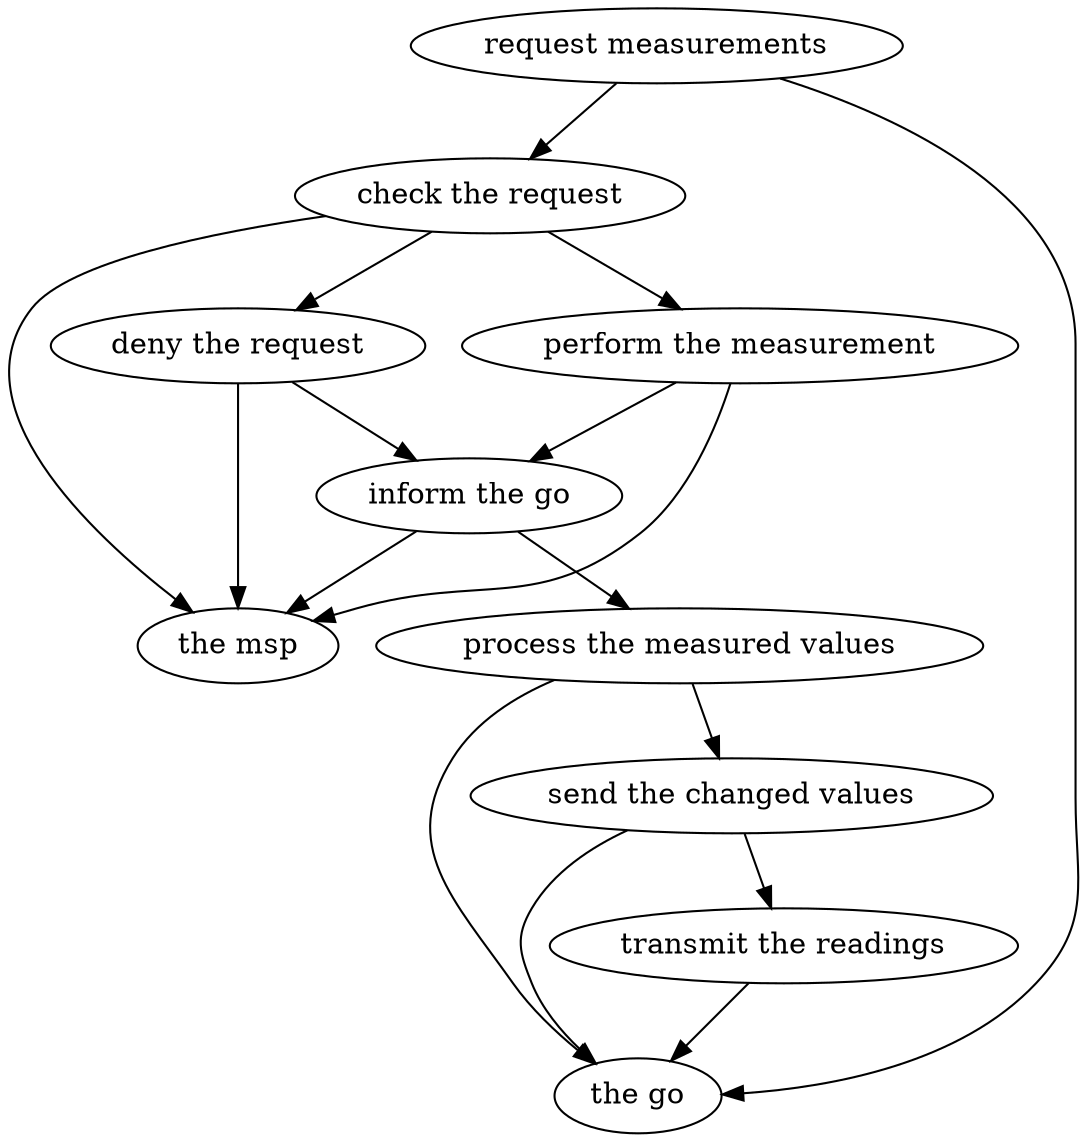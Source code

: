 strict digraph "doc-10.11" {
	graph [name="doc-10.11"];
	"request measurements"	[attrs="{'type': 'Activity', 'label': 'request measurements'}"];
	"check the request"	[attrs="{'type': 'Activity', 'label': 'check the request'}"];
	"request measurements" -> "check the request"	[attrs="{'type': 'flow', 'label': 'flow'}"];
	"the go"	[attrs="{'type': 'Actor', 'label': 'the go'}"];
	"request measurements" -> "the go"	[attrs="{'type': 'actor performer', 'label': 'actor performer'}"];
	"deny the request"	[attrs="{'type': 'Activity', 'label': 'deny the request'}"];
	"check the request" -> "deny the request"	[attrs="{'type': 'flow', 'label': 'flow'}"];
	"perform the measurement"	[attrs="{'type': 'Activity', 'label': 'perform the measurement'}"];
	"check the request" -> "perform the measurement"	[attrs="{'type': 'flow', 'label': 'flow'}"];
	"the msp"	[attrs="{'type': 'Actor', 'label': 'the msp'}"];
	"check the request" -> "the msp"	[attrs="{'type': 'actor performer', 'label': 'actor performer'}"];
	"inform the go"	[attrs="{'type': 'Activity', 'label': 'inform the go'}"];
	"deny the request" -> "inform the go"	[attrs="{'type': 'flow', 'label': 'flow'}"];
	"deny the request" -> "the msp"	[attrs="{'type': 'actor performer', 'label': 'actor performer'}"];
	"perform the measurement" -> "inform the go"	[attrs="{'type': 'flow', 'label': 'flow'}"];
	"perform the measurement" -> "the msp"	[attrs="{'type': 'actor performer', 'label': 'actor performer'}"];
	"process the measured values"	[attrs="{'type': 'Activity', 'label': 'process the measured values'}"];
	"inform the go" -> "process the measured values"	[attrs="{'type': 'flow', 'label': 'flow'}"];
	"inform the go" -> "the msp"	[attrs="{'type': 'actor performer', 'label': 'actor performer'}"];
	"send the changed values"	[attrs="{'type': 'Activity', 'label': 'send the changed values'}"];
	"process the measured values" -> "send the changed values"	[attrs="{'type': 'flow', 'label': 'flow'}"];
	"process the measured values" -> "the go"	[attrs="{'type': 'actor performer', 'label': 'actor performer'}"];
	"transmit the readings"	[attrs="{'type': 'Activity', 'label': 'transmit the readings'}"];
	"send the changed values" -> "transmit the readings"	[attrs="{'type': 'flow', 'label': 'flow'}"];
	"send the changed values" -> "the go"	[attrs="{'type': 'actor performer', 'label': 'actor performer'}"];
	"transmit the readings" -> "the go"	[attrs="{'type': 'actor performer', 'label': 'actor performer'}"];
}

